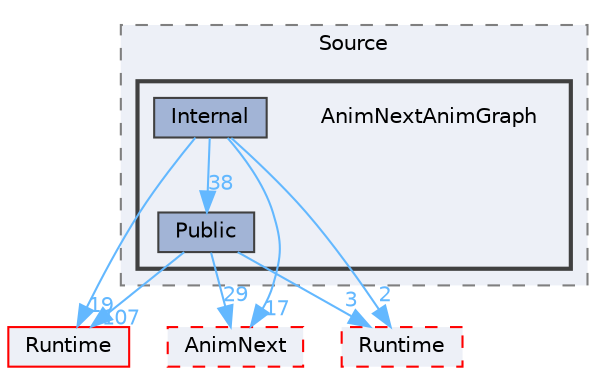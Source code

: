 digraph "AnimNextAnimGraph"
{
 // INTERACTIVE_SVG=YES
 // LATEX_PDF_SIZE
  bgcolor="transparent";
  edge [fontname=Helvetica,fontsize=10,labelfontname=Helvetica,labelfontsize=10];
  node [fontname=Helvetica,fontsize=10,shape=box,height=0.2,width=0.4];
  compound=true
  subgraph clusterdir_8e0f201607c29bfd8159f61f10a13bf5 {
    graph [ bgcolor="#edf0f7", pencolor="grey50", label="Source", fontname=Helvetica,fontsize=10 style="filled,dashed", URL="dir_8e0f201607c29bfd8159f61f10a13bf5.html",tooltip=""]
  subgraph clusterdir_28a2f1e6b9e52c8a69859510dad4880e {
    graph [ bgcolor="#edf0f7", pencolor="grey25", label="", fontname=Helvetica,fontsize=10 style="filled,bold", URL="dir_28a2f1e6b9e52c8a69859510dad4880e.html",tooltip=""]
    dir_28a2f1e6b9e52c8a69859510dad4880e [shape=plaintext, label="AnimNextAnimGraph"];
  dir_2a65bfbad505dee2d14d594fbdf72bcb [label="Internal", fillcolor="#a2b4d6", color="grey25", style="filled", URL="dir_2a65bfbad505dee2d14d594fbdf72bcb.html",tooltip=""];
  dir_fe7a790aba818ef5f4ecb0c4f8b94358 [label="Public", fillcolor="#a2b4d6", color="grey25", style="filled", URL="dir_fe7a790aba818ef5f4ecb0c4f8b94358.html",tooltip=""];
  }
  }
  dir_7536b172fbd480bfd146a1b1acd6856b [label="Runtime", fillcolor="#edf0f7", color="red", style="filled", URL="dir_7536b172fbd480bfd146a1b1acd6856b.html",tooltip=""];
  dir_ebfc70b225cdd53f599c3ad0db76b4bf [label="AnimNext", fillcolor="#edf0f7", color="red", style="filled,dashed", URL="dir_ebfc70b225cdd53f599c3ad0db76b4bf.html",tooltip=""];
  dir_a60e1ce30f7313164a0e11a69cddad56 [label="Runtime", fillcolor="#edf0f7", color="red", style="filled,dashed", URL="dir_a60e1ce30f7313164a0e11a69cddad56.html",tooltip=""];
  dir_2a65bfbad505dee2d14d594fbdf72bcb->dir_7536b172fbd480bfd146a1b1acd6856b [headlabel="19", labeldistance=1.5 headhref="dir_000509_000984.html" href="dir_000509_000984.html" color="steelblue1" fontcolor="steelblue1"];
  dir_2a65bfbad505dee2d14d594fbdf72bcb->dir_a60e1ce30f7313164a0e11a69cddad56 [headlabel="2", labeldistance=1.5 headhref="dir_000509_000983.html" href="dir_000509_000983.html" color="steelblue1" fontcolor="steelblue1"];
  dir_2a65bfbad505dee2d14d594fbdf72bcb->dir_ebfc70b225cdd53f599c3ad0db76b4bf [headlabel="17", labeldistance=1.5 headhref="dir_000509_000042.html" href="dir_000509_000042.html" color="steelblue1" fontcolor="steelblue1"];
  dir_2a65bfbad505dee2d14d594fbdf72bcb->dir_fe7a790aba818ef5f4ecb0c4f8b94358 [headlabel="38", labeldistance=1.5 headhref="dir_000509_000788.html" href="dir_000509_000788.html" color="steelblue1" fontcolor="steelblue1"];
  dir_fe7a790aba818ef5f4ecb0c4f8b94358->dir_7536b172fbd480bfd146a1b1acd6856b [headlabel="107", labeldistance=1.5 headhref="dir_000788_000984.html" href="dir_000788_000984.html" color="steelblue1" fontcolor="steelblue1"];
  dir_fe7a790aba818ef5f4ecb0c4f8b94358->dir_a60e1ce30f7313164a0e11a69cddad56 [headlabel="3", labeldistance=1.5 headhref="dir_000788_000983.html" href="dir_000788_000983.html" color="steelblue1" fontcolor="steelblue1"];
  dir_fe7a790aba818ef5f4ecb0c4f8b94358->dir_ebfc70b225cdd53f599c3ad0db76b4bf [headlabel="29", labeldistance=1.5 headhref="dir_000788_000042.html" href="dir_000788_000042.html" color="steelblue1" fontcolor="steelblue1"];
}

